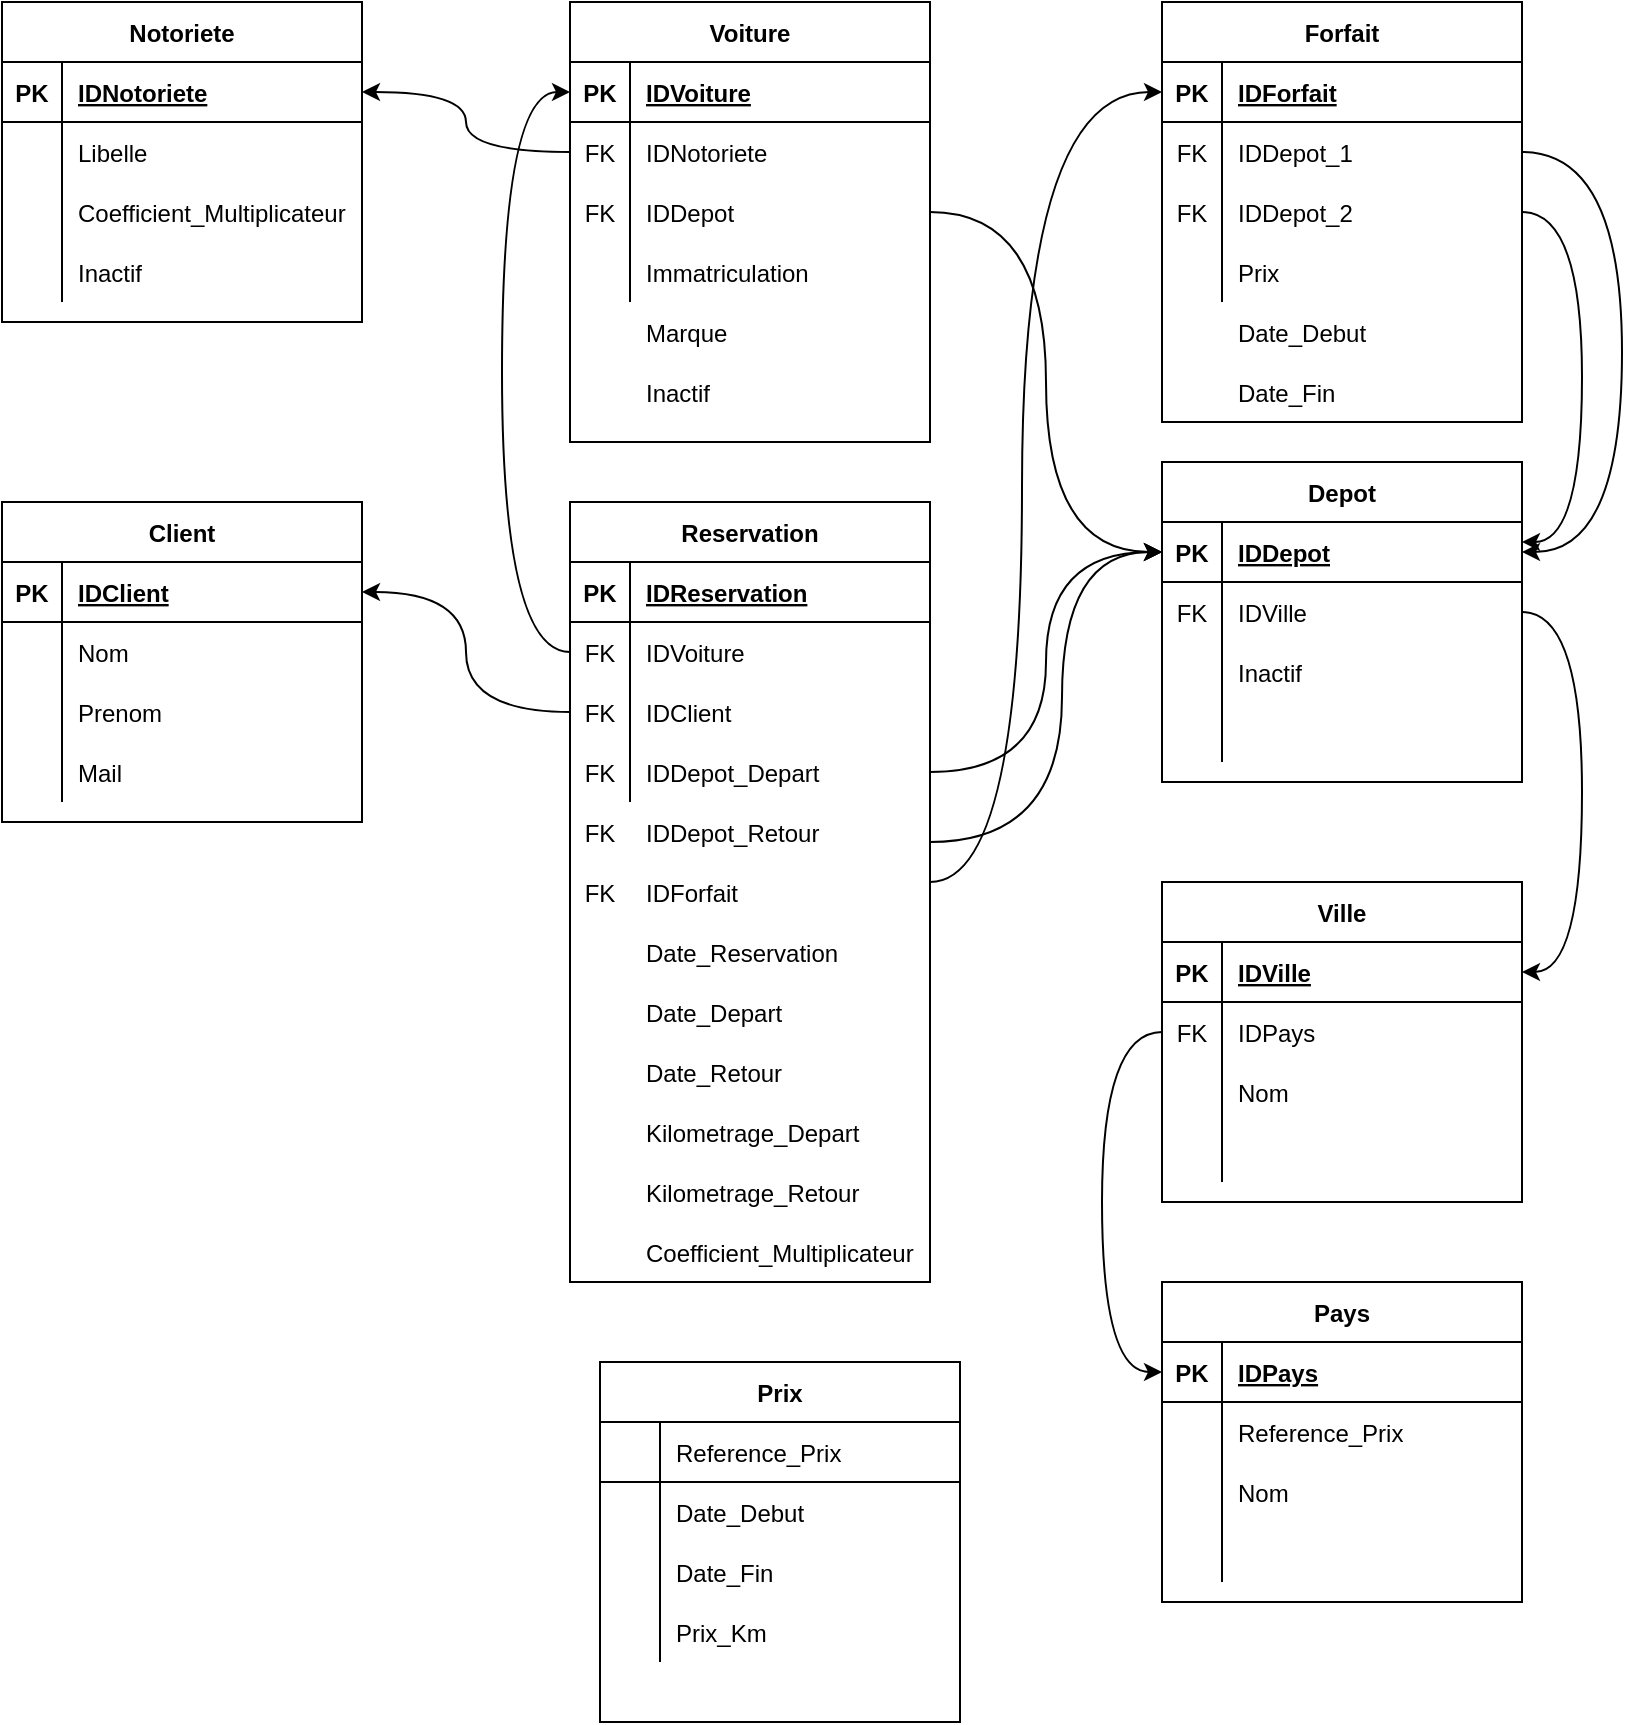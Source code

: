 <mxfile version="14.4.3" type="device"><diagram id="C5RBs43oDa-KdzZeNtuy" name="Page-1"><mxGraphModel dx="954" dy="632" grid="1" gridSize="10" guides="1" tooltips="1" connect="1" arrows="1" fold="1" page="1" pageScale="1" pageWidth="827" pageHeight="1169" math="0" shadow="0"><root><mxCell id="WIyWlLk6GJQsqaUBKTNV-0"/><mxCell id="WIyWlLk6GJQsqaUBKTNV-1" parent="WIyWlLk6GJQsqaUBKTNV-0"/><mxCell id="fyf5GPhrcQFRawaEFToc-0" value="Notoriete" style="shape=table;startSize=30;container=1;collapsible=1;childLayout=tableLayout;fixedRows=1;rowLines=0;fontStyle=1;align=center;resizeLast=1;" parent="WIyWlLk6GJQsqaUBKTNV-1" vertex="1"><mxGeometry x="40" y="80" width="180" height="160" as="geometry"/></mxCell><mxCell id="fyf5GPhrcQFRawaEFToc-1" value="" style="shape=partialRectangle;collapsible=0;dropTarget=0;pointerEvents=0;fillColor=none;top=0;left=0;bottom=1;right=0;points=[[0,0.5],[1,0.5]];portConstraint=eastwest;" parent="fyf5GPhrcQFRawaEFToc-0" vertex="1"><mxGeometry y="30" width="180" height="30" as="geometry"/></mxCell><mxCell id="fyf5GPhrcQFRawaEFToc-2" value="PK" style="shape=partialRectangle;connectable=0;fillColor=none;top=0;left=0;bottom=0;right=0;fontStyle=1;overflow=hidden;" parent="fyf5GPhrcQFRawaEFToc-1" vertex="1"><mxGeometry width="30" height="30" as="geometry"/></mxCell><mxCell id="fyf5GPhrcQFRawaEFToc-3" value="IDNotoriete" style="shape=partialRectangle;connectable=0;fillColor=none;top=0;left=0;bottom=0;right=0;align=left;spacingLeft=6;fontStyle=5;overflow=hidden;" parent="fyf5GPhrcQFRawaEFToc-1" vertex="1"><mxGeometry x="30" width="150" height="30" as="geometry"/></mxCell><mxCell id="fyf5GPhrcQFRawaEFToc-4" value="" style="shape=partialRectangle;collapsible=0;dropTarget=0;pointerEvents=0;fillColor=none;top=0;left=0;bottom=0;right=0;points=[[0,0.5],[1,0.5]];portConstraint=eastwest;" parent="fyf5GPhrcQFRawaEFToc-0" vertex="1"><mxGeometry y="60" width="180" height="30" as="geometry"/></mxCell><mxCell id="fyf5GPhrcQFRawaEFToc-5" value="" style="shape=partialRectangle;connectable=0;fillColor=none;top=0;left=0;bottom=0;right=0;editable=1;overflow=hidden;" parent="fyf5GPhrcQFRawaEFToc-4" vertex="1"><mxGeometry width="30" height="30" as="geometry"/></mxCell><mxCell id="fyf5GPhrcQFRawaEFToc-6" value="Libelle" style="shape=partialRectangle;connectable=0;fillColor=none;top=0;left=0;bottom=0;right=0;align=left;spacingLeft=6;overflow=hidden;" parent="fyf5GPhrcQFRawaEFToc-4" vertex="1"><mxGeometry x="30" width="150" height="30" as="geometry"/></mxCell><mxCell id="fyf5GPhrcQFRawaEFToc-7" value="" style="shape=partialRectangle;collapsible=0;dropTarget=0;pointerEvents=0;fillColor=none;top=0;left=0;bottom=0;right=0;points=[[0,0.5],[1,0.5]];portConstraint=eastwest;" parent="fyf5GPhrcQFRawaEFToc-0" vertex="1"><mxGeometry y="90" width="180" height="30" as="geometry"/></mxCell><mxCell id="fyf5GPhrcQFRawaEFToc-8" value="" style="shape=partialRectangle;connectable=0;fillColor=none;top=0;left=0;bottom=0;right=0;editable=1;overflow=hidden;" parent="fyf5GPhrcQFRawaEFToc-7" vertex="1"><mxGeometry width="30" height="30" as="geometry"/></mxCell><mxCell id="fyf5GPhrcQFRawaEFToc-9" value="Coefficient_Multiplicateur" style="shape=partialRectangle;connectable=0;fillColor=none;top=0;left=0;bottom=0;right=0;align=left;spacingLeft=6;overflow=hidden;" parent="fyf5GPhrcQFRawaEFToc-7" vertex="1"><mxGeometry x="30" width="150" height="30" as="geometry"/></mxCell><mxCell id="fyf5GPhrcQFRawaEFToc-10" value="" style="shape=partialRectangle;collapsible=0;dropTarget=0;pointerEvents=0;fillColor=none;top=0;left=0;bottom=0;right=0;points=[[0,0.5],[1,0.5]];portConstraint=eastwest;" parent="fyf5GPhrcQFRawaEFToc-0" vertex="1"><mxGeometry y="120" width="180" height="30" as="geometry"/></mxCell><mxCell id="fyf5GPhrcQFRawaEFToc-11" value="" style="shape=partialRectangle;connectable=0;fillColor=none;top=0;left=0;bottom=0;right=0;editable=1;overflow=hidden;" parent="fyf5GPhrcQFRawaEFToc-10" vertex="1"><mxGeometry width="30" height="30" as="geometry"/></mxCell><mxCell id="fyf5GPhrcQFRawaEFToc-12" value="Inactif" style="shape=partialRectangle;connectable=0;fillColor=none;top=0;left=0;bottom=0;right=0;align=left;spacingLeft=6;overflow=hidden;" parent="fyf5GPhrcQFRawaEFToc-10" vertex="1"><mxGeometry x="30" width="150" height="30" as="geometry"/></mxCell><mxCell id="fyf5GPhrcQFRawaEFToc-13" value="Voiture" style="shape=table;startSize=30;container=1;collapsible=1;childLayout=tableLayout;fixedRows=1;rowLines=0;fontStyle=1;align=center;resizeLast=1;" parent="WIyWlLk6GJQsqaUBKTNV-1" vertex="1"><mxGeometry x="324" y="80" width="180" height="220" as="geometry"/></mxCell><mxCell id="fyf5GPhrcQFRawaEFToc-14" value="" style="shape=partialRectangle;collapsible=0;dropTarget=0;pointerEvents=0;fillColor=none;top=0;left=0;bottom=1;right=0;points=[[0,0.5],[1,0.5]];portConstraint=eastwest;" parent="fyf5GPhrcQFRawaEFToc-13" vertex="1"><mxGeometry y="30" width="180" height="30" as="geometry"/></mxCell><mxCell id="fyf5GPhrcQFRawaEFToc-15" value="PK" style="shape=partialRectangle;connectable=0;fillColor=none;top=0;left=0;bottom=0;right=0;fontStyle=1;overflow=hidden;" parent="fyf5GPhrcQFRawaEFToc-14" vertex="1"><mxGeometry width="30" height="30" as="geometry"/></mxCell><mxCell id="fyf5GPhrcQFRawaEFToc-16" value="IDVoiture" style="shape=partialRectangle;connectable=0;fillColor=none;top=0;left=0;bottom=0;right=0;align=left;spacingLeft=6;fontStyle=5;overflow=hidden;" parent="fyf5GPhrcQFRawaEFToc-14" vertex="1"><mxGeometry x="30" width="150" height="30" as="geometry"/></mxCell><mxCell id="fyf5GPhrcQFRawaEFToc-17" value="" style="shape=partialRectangle;collapsible=0;dropTarget=0;pointerEvents=0;fillColor=none;top=0;left=0;bottom=0;right=0;points=[[0,0.5],[1,0.5]];portConstraint=eastwest;" parent="fyf5GPhrcQFRawaEFToc-13" vertex="1"><mxGeometry y="60" width="180" height="30" as="geometry"/></mxCell><mxCell id="fyf5GPhrcQFRawaEFToc-18" value="FK" style="shape=partialRectangle;connectable=0;fillColor=none;top=0;left=0;bottom=0;right=0;editable=1;overflow=hidden;" parent="fyf5GPhrcQFRawaEFToc-17" vertex="1"><mxGeometry width="30" height="30" as="geometry"/></mxCell><mxCell id="fyf5GPhrcQFRawaEFToc-19" value="IDNotoriete" style="shape=partialRectangle;connectable=0;fillColor=none;top=0;left=0;bottom=0;right=0;align=left;spacingLeft=6;overflow=hidden;" parent="fyf5GPhrcQFRawaEFToc-17" vertex="1"><mxGeometry x="30" width="150" height="30" as="geometry"/></mxCell><mxCell id="fyf5GPhrcQFRawaEFToc-20" value="" style="shape=partialRectangle;collapsible=0;dropTarget=0;pointerEvents=0;fillColor=none;top=0;left=0;bottom=0;right=0;points=[[0,0.5],[1,0.5]];portConstraint=eastwest;" parent="fyf5GPhrcQFRawaEFToc-13" vertex="1"><mxGeometry y="90" width="180" height="30" as="geometry"/></mxCell><mxCell id="fyf5GPhrcQFRawaEFToc-21" value="FK" style="shape=partialRectangle;connectable=0;fillColor=none;top=0;left=0;bottom=0;right=0;editable=1;overflow=hidden;" parent="fyf5GPhrcQFRawaEFToc-20" vertex="1"><mxGeometry width="30" height="30" as="geometry"/></mxCell><mxCell id="fyf5GPhrcQFRawaEFToc-22" value="IDDepot" style="shape=partialRectangle;connectable=0;fillColor=none;top=0;left=0;bottom=0;right=0;align=left;spacingLeft=6;overflow=hidden;" parent="fyf5GPhrcQFRawaEFToc-20" vertex="1"><mxGeometry x="30" width="150" height="30" as="geometry"/></mxCell><mxCell id="fyf5GPhrcQFRawaEFToc-23" value="" style="shape=partialRectangle;collapsible=0;dropTarget=0;pointerEvents=0;fillColor=none;top=0;left=0;bottom=0;right=0;points=[[0,0.5],[1,0.5]];portConstraint=eastwest;" parent="fyf5GPhrcQFRawaEFToc-13" vertex="1"><mxGeometry y="120" width="180" height="30" as="geometry"/></mxCell><mxCell id="fyf5GPhrcQFRawaEFToc-24" value="" style="shape=partialRectangle;connectable=0;fillColor=none;top=0;left=0;bottom=0;right=0;editable=1;overflow=hidden;" parent="fyf5GPhrcQFRawaEFToc-23" vertex="1"><mxGeometry width="30" height="30" as="geometry"/></mxCell><mxCell id="fyf5GPhrcQFRawaEFToc-25" value="Immatriculation" style="shape=partialRectangle;connectable=0;fillColor=none;top=0;left=0;bottom=0;right=0;align=left;spacingLeft=6;overflow=hidden;" parent="fyf5GPhrcQFRawaEFToc-23" vertex="1"><mxGeometry x="30" width="150" height="30" as="geometry"/></mxCell><mxCell id="fyf5GPhrcQFRawaEFToc-26" style="edgeStyle=orthogonalEdgeStyle;rounded=0;orthogonalLoop=1;jettySize=auto;html=1;exitX=0;exitY=0.5;exitDx=0;exitDy=0;entryX=1;entryY=0.5;entryDx=0;entryDy=0;curved=1;" parent="WIyWlLk6GJQsqaUBKTNV-1" source="fyf5GPhrcQFRawaEFToc-17" target="fyf5GPhrcQFRawaEFToc-1" edge="1"><mxGeometry relative="1" as="geometry"/></mxCell><mxCell id="fyf5GPhrcQFRawaEFToc-27" value="Client" style="shape=table;startSize=30;container=1;collapsible=1;childLayout=tableLayout;fixedRows=1;rowLines=0;fontStyle=1;align=center;resizeLast=1;" parent="WIyWlLk6GJQsqaUBKTNV-1" vertex="1"><mxGeometry x="40" y="330" width="180" height="160" as="geometry"/></mxCell><mxCell id="fyf5GPhrcQFRawaEFToc-28" value="" style="shape=partialRectangle;collapsible=0;dropTarget=0;pointerEvents=0;fillColor=none;top=0;left=0;bottom=1;right=0;points=[[0,0.5],[1,0.5]];portConstraint=eastwest;" parent="fyf5GPhrcQFRawaEFToc-27" vertex="1"><mxGeometry y="30" width="180" height="30" as="geometry"/></mxCell><mxCell id="fyf5GPhrcQFRawaEFToc-29" value="PK" style="shape=partialRectangle;connectable=0;fillColor=none;top=0;left=0;bottom=0;right=0;fontStyle=1;overflow=hidden;" parent="fyf5GPhrcQFRawaEFToc-28" vertex="1"><mxGeometry width="30" height="30" as="geometry"/></mxCell><mxCell id="fyf5GPhrcQFRawaEFToc-30" value="IDClient" style="shape=partialRectangle;connectable=0;fillColor=none;top=0;left=0;bottom=0;right=0;align=left;spacingLeft=6;fontStyle=5;overflow=hidden;" parent="fyf5GPhrcQFRawaEFToc-28" vertex="1"><mxGeometry x="30" width="150" height="30" as="geometry"/></mxCell><mxCell id="fyf5GPhrcQFRawaEFToc-31" value="" style="shape=partialRectangle;collapsible=0;dropTarget=0;pointerEvents=0;fillColor=none;top=0;left=0;bottom=0;right=0;points=[[0,0.5],[1,0.5]];portConstraint=eastwest;" parent="fyf5GPhrcQFRawaEFToc-27" vertex="1"><mxGeometry y="60" width="180" height="30" as="geometry"/></mxCell><mxCell id="fyf5GPhrcQFRawaEFToc-32" value="" style="shape=partialRectangle;connectable=0;fillColor=none;top=0;left=0;bottom=0;right=0;editable=1;overflow=hidden;" parent="fyf5GPhrcQFRawaEFToc-31" vertex="1"><mxGeometry width="30" height="30" as="geometry"/></mxCell><mxCell id="fyf5GPhrcQFRawaEFToc-33" value="Nom" style="shape=partialRectangle;connectable=0;fillColor=none;top=0;left=0;bottom=0;right=0;align=left;spacingLeft=6;overflow=hidden;" parent="fyf5GPhrcQFRawaEFToc-31" vertex="1"><mxGeometry x="30" width="150" height="30" as="geometry"/></mxCell><mxCell id="fyf5GPhrcQFRawaEFToc-34" value="" style="shape=partialRectangle;collapsible=0;dropTarget=0;pointerEvents=0;fillColor=none;top=0;left=0;bottom=0;right=0;points=[[0,0.5],[1,0.5]];portConstraint=eastwest;" parent="fyf5GPhrcQFRawaEFToc-27" vertex="1"><mxGeometry y="90" width="180" height="30" as="geometry"/></mxCell><mxCell id="fyf5GPhrcQFRawaEFToc-35" value="" style="shape=partialRectangle;connectable=0;fillColor=none;top=0;left=0;bottom=0;right=0;editable=1;overflow=hidden;" parent="fyf5GPhrcQFRawaEFToc-34" vertex="1"><mxGeometry width="30" height="30" as="geometry"/></mxCell><mxCell id="fyf5GPhrcQFRawaEFToc-36" value="Prenom" style="shape=partialRectangle;connectable=0;fillColor=none;top=0;left=0;bottom=0;right=0;align=left;spacingLeft=6;overflow=hidden;" parent="fyf5GPhrcQFRawaEFToc-34" vertex="1"><mxGeometry x="30" width="150" height="30" as="geometry"/></mxCell><mxCell id="fyf5GPhrcQFRawaEFToc-37" value="" style="shape=partialRectangle;collapsible=0;dropTarget=0;pointerEvents=0;fillColor=none;top=0;left=0;bottom=0;right=0;points=[[0,0.5],[1,0.5]];portConstraint=eastwest;" parent="fyf5GPhrcQFRawaEFToc-27" vertex="1"><mxGeometry y="120" width="180" height="30" as="geometry"/></mxCell><mxCell id="fyf5GPhrcQFRawaEFToc-38" value="" style="shape=partialRectangle;connectable=0;fillColor=none;top=0;left=0;bottom=0;right=0;editable=1;overflow=hidden;" parent="fyf5GPhrcQFRawaEFToc-37" vertex="1"><mxGeometry width="30" height="30" as="geometry"/></mxCell><mxCell id="fyf5GPhrcQFRawaEFToc-39" value="Mail" style="shape=partialRectangle;connectable=0;fillColor=none;top=0;left=0;bottom=0;right=0;align=left;spacingLeft=6;overflow=hidden;" parent="fyf5GPhrcQFRawaEFToc-37" vertex="1"><mxGeometry x="30" width="150" height="30" as="geometry"/></mxCell><mxCell id="fyf5GPhrcQFRawaEFToc-40" value="Reservation" style="shape=table;startSize=30;container=1;collapsible=1;childLayout=tableLayout;fixedRows=1;rowLines=0;fontStyle=1;align=center;resizeLast=1;" parent="WIyWlLk6GJQsqaUBKTNV-1" vertex="1"><mxGeometry x="324" y="330" width="180" height="390" as="geometry"/></mxCell><mxCell id="fyf5GPhrcQFRawaEFToc-41" value="" style="shape=partialRectangle;collapsible=0;dropTarget=0;pointerEvents=0;fillColor=none;top=0;left=0;bottom=1;right=0;points=[[0,0.5],[1,0.5]];portConstraint=eastwest;" parent="fyf5GPhrcQFRawaEFToc-40" vertex="1"><mxGeometry y="30" width="180" height="30" as="geometry"/></mxCell><mxCell id="fyf5GPhrcQFRawaEFToc-42" value="PK" style="shape=partialRectangle;connectable=0;fillColor=none;top=0;left=0;bottom=0;right=0;fontStyle=1;overflow=hidden;" parent="fyf5GPhrcQFRawaEFToc-41" vertex="1"><mxGeometry width="30" height="30" as="geometry"/></mxCell><mxCell id="fyf5GPhrcQFRawaEFToc-43" value="IDReservation" style="shape=partialRectangle;connectable=0;fillColor=none;top=0;left=0;bottom=0;right=0;align=left;spacingLeft=6;fontStyle=5;overflow=hidden;" parent="fyf5GPhrcQFRawaEFToc-41" vertex="1"><mxGeometry x="30" width="150" height="30" as="geometry"/></mxCell><mxCell id="fyf5GPhrcQFRawaEFToc-44" value="" style="shape=partialRectangle;collapsible=0;dropTarget=0;pointerEvents=0;fillColor=none;top=0;left=0;bottom=0;right=0;points=[[0,0.5],[1,0.5]];portConstraint=eastwest;" parent="fyf5GPhrcQFRawaEFToc-40" vertex="1"><mxGeometry y="60" width="180" height="30" as="geometry"/></mxCell><mxCell id="fyf5GPhrcQFRawaEFToc-45" value="FK" style="shape=partialRectangle;connectable=0;fillColor=none;top=0;left=0;bottom=0;right=0;editable=1;overflow=hidden;" parent="fyf5GPhrcQFRawaEFToc-44" vertex="1"><mxGeometry width="30" height="30" as="geometry"/></mxCell><mxCell id="fyf5GPhrcQFRawaEFToc-46" value="IDVoiture" style="shape=partialRectangle;connectable=0;fillColor=none;top=0;left=0;bottom=0;right=0;align=left;spacingLeft=6;overflow=hidden;" parent="fyf5GPhrcQFRawaEFToc-44" vertex="1"><mxGeometry x="30" width="150" height="30" as="geometry"/></mxCell><mxCell id="fyf5GPhrcQFRawaEFToc-47" value="" style="shape=partialRectangle;collapsible=0;dropTarget=0;pointerEvents=0;fillColor=none;top=0;left=0;bottom=0;right=0;points=[[0,0.5],[1,0.5]];portConstraint=eastwest;" parent="fyf5GPhrcQFRawaEFToc-40" vertex="1"><mxGeometry y="90" width="180" height="30" as="geometry"/></mxCell><mxCell id="fyf5GPhrcQFRawaEFToc-48" value="FK" style="shape=partialRectangle;connectable=0;fillColor=none;top=0;left=0;bottom=0;right=0;editable=1;overflow=hidden;" parent="fyf5GPhrcQFRawaEFToc-47" vertex="1"><mxGeometry width="30" height="30" as="geometry"/></mxCell><mxCell id="fyf5GPhrcQFRawaEFToc-49" value="IDClient" style="shape=partialRectangle;connectable=0;fillColor=none;top=0;left=0;bottom=0;right=0;align=left;spacingLeft=6;overflow=hidden;" parent="fyf5GPhrcQFRawaEFToc-47" vertex="1"><mxGeometry x="30" width="150" height="30" as="geometry"/></mxCell><mxCell id="fyf5GPhrcQFRawaEFToc-50" value="" style="shape=partialRectangle;collapsible=0;dropTarget=0;pointerEvents=0;fillColor=none;top=0;left=0;bottom=0;right=0;points=[[0,0.5],[1,0.5]];portConstraint=eastwest;" parent="fyf5GPhrcQFRawaEFToc-40" vertex="1"><mxGeometry y="120" width="180" height="30" as="geometry"/></mxCell><mxCell id="fyf5GPhrcQFRawaEFToc-51" value="FK" style="shape=partialRectangle;connectable=0;fillColor=none;top=0;left=0;bottom=0;right=0;editable=1;overflow=hidden;" parent="fyf5GPhrcQFRawaEFToc-50" vertex="1"><mxGeometry width="30" height="30" as="geometry"/></mxCell><mxCell id="fyf5GPhrcQFRawaEFToc-52" value="IDDepot_Depart" style="shape=partialRectangle;connectable=0;fillColor=none;top=0;left=0;bottom=0;right=0;align=left;spacingLeft=6;overflow=hidden;" parent="fyf5GPhrcQFRawaEFToc-50" vertex="1"><mxGeometry x="30" width="150" height="30" as="geometry"/></mxCell><mxCell id="fyf5GPhrcQFRawaEFToc-54" value="Depot" style="shape=table;startSize=30;container=1;collapsible=1;childLayout=tableLayout;fixedRows=1;rowLines=0;fontStyle=1;align=center;resizeLast=1;" parent="WIyWlLk6GJQsqaUBKTNV-1" vertex="1"><mxGeometry x="620" y="310" width="180" height="160" as="geometry"/></mxCell><mxCell id="fyf5GPhrcQFRawaEFToc-55" value="" style="shape=partialRectangle;collapsible=0;dropTarget=0;pointerEvents=0;fillColor=none;top=0;left=0;bottom=1;right=0;points=[[0,0.5],[1,0.5]];portConstraint=eastwest;" parent="fyf5GPhrcQFRawaEFToc-54" vertex="1"><mxGeometry y="30" width="180" height="30" as="geometry"/></mxCell><mxCell id="fyf5GPhrcQFRawaEFToc-56" value="PK" style="shape=partialRectangle;connectable=0;fillColor=none;top=0;left=0;bottom=0;right=0;fontStyle=1;overflow=hidden;" parent="fyf5GPhrcQFRawaEFToc-55" vertex="1"><mxGeometry width="30" height="30" as="geometry"/></mxCell><mxCell id="fyf5GPhrcQFRawaEFToc-57" value="IDDepot" style="shape=partialRectangle;connectable=0;fillColor=none;top=0;left=0;bottom=0;right=0;align=left;spacingLeft=6;fontStyle=5;overflow=hidden;" parent="fyf5GPhrcQFRawaEFToc-55" vertex="1"><mxGeometry x="30" width="150" height="30" as="geometry"/></mxCell><mxCell id="fyf5GPhrcQFRawaEFToc-58" value="" style="shape=partialRectangle;collapsible=0;dropTarget=0;pointerEvents=0;fillColor=none;top=0;left=0;bottom=0;right=0;points=[[0,0.5],[1,0.5]];portConstraint=eastwest;" parent="fyf5GPhrcQFRawaEFToc-54" vertex="1"><mxGeometry y="60" width="180" height="30" as="geometry"/></mxCell><mxCell id="fyf5GPhrcQFRawaEFToc-59" value="FK" style="shape=partialRectangle;connectable=0;fillColor=none;top=0;left=0;bottom=0;right=0;editable=1;overflow=hidden;" parent="fyf5GPhrcQFRawaEFToc-58" vertex="1"><mxGeometry width="30" height="30" as="geometry"/></mxCell><mxCell id="fyf5GPhrcQFRawaEFToc-60" value="IDVille" style="shape=partialRectangle;connectable=0;fillColor=none;top=0;left=0;bottom=0;right=0;align=left;spacingLeft=6;overflow=hidden;" parent="fyf5GPhrcQFRawaEFToc-58" vertex="1"><mxGeometry x="30" width="150" height="30" as="geometry"/></mxCell><mxCell id="fyf5GPhrcQFRawaEFToc-61" value="" style="shape=partialRectangle;collapsible=0;dropTarget=0;pointerEvents=0;fillColor=none;top=0;left=0;bottom=0;right=0;points=[[0,0.5],[1,0.5]];portConstraint=eastwest;" parent="fyf5GPhrcQFRawaEFToc-54" vertex="1"><mxGeometry y="90" width="180" height="30" as="geometry"/></mxCell><mxCell id="fyf5GPhrcQFRawaEFToc-62" value="" style="shape=partialRectangle;connectable=0;fillColor=none;top=0;left=0;bottom=0;right=0;editable=1;overflow=hidden;" parent="fyf5GPhrcQFRawaEFToc-61" vertex="1"><mxGeometry width="30" height="30" as="geometry"/></mxCell><mxCell id="fyf5GPhrcQFRawaEFToc-63" value="Inactif" style="shape=partialRectangle;connectable=0;fillColor=none;top=0;left=0;bottom=0;right=0;align=left;spacingLeft=6;overflow=hidden;" parent="fyf5GPhrcQFRawaEFToc-61" vertex="1"><mxGeometry x="30" width="150" height="30" as="geometry"/></mxCell><mxCell id="fyf5GPhrcQFRawaEFToc-64" value="" style="shape=partialRectangle;collapsible=0;dropTarget=0;pointerEvents=0;fillColor=none;top=0;left=0;bottom=0;right=0;points=[[0,0.5],[1,0.5]];portConstraint=eastwest;" parent="fyf5GPhrcQFRawaEFToc-54" vertex="1"><mxGeometry y="120" width="180" height="30" as="geometry"/></mxCell><mxCell id="fyf5GPhrcQFRawaEFToc-65" value="" style="shape=partialRectangle;connectable=0;fillColor=none;top=0;left=0;bottom=0;right=0;editable=1;overflow=hidden;" parent="fyf5GPhrcQFRawaEFToc-64" vertex="1"><mxGeometry width="30" height="30" as="geometry"/></mxCell><mxCell id="fyf5GPhrcQFRawaEFToc-66" value="" style="shape=partialRectangle;connectable=0;fillColor=none;top=0;left=0;bottom=0;right=0;align=left;spacingLeft=6;overflow=hidden;" parent="fyf5GPhrcQFRawaEFToc-64" vertex="1"><mxGeometry x="30" width="150" height="30" as="geometry"/></mxCell><mxCell id="fyf5GPhrcQFRawaEFToc-68" style="edgeStyle=orthogonalEdgeStyle;curved=1;rounded=0;orthogonalLoop=1;jettySize=auto;html=1;exitX=0;exitY=0.5;exitDx=0;exitDy=0;entryX=1;entryY=0.5;entryDx=0;entryDy=0;" parent="WIyWlLk6GJQsqaUBKTNV-1" source="fyf5GPhrcQFRawaEFToc-47" target="fyf5GPhrcQFRawaEFToc-28" edge="1"><mxGeometry relative="1" as="geometry"/></mxCell><mxCell id="fyf5GPhrcQFRawaEFToc-69" value="IDDepot_Retour" style="shape=partialRectangle;connectable=0;fillColor=none;top=0;left=0;bottom=0;right=0;align=left;spacingLeft=6;overflow=hidden;" parent="WIyWlLk6GJQsqaUBKTNV-1" vertex="1"><mxGeometry x="354" y="480" width="150" height="30" as="geometry"/></mxCell><mxCell id="fyf5GPhrcQFRawaEFToc-70" value="IDForfait" style="shape=partialRectangle;connectable=0;top=0;left=0;bottom=0;right=0;align=left;spacingLeft=6;overflow=hidden;fillColor=none;" parent="WIyWlLk6GJQsqaUBKTNV-1" vertex="1"><mxGeometry x="354" y="510" width="150" height="30" as="geometry"/></mxCell><mxCell id="fyf5GPhrcQFRawaEFToc-71" value="Date_Reservation" style="shape=partialRectangle;connectable=0;fillColor=none;top=0;left=0;bottom=0;right=0;align=left;spacingLeft=6;overflow=hidden;" parent="WIyWlLk6GJQsqaUBKTNV-1" vertex="1"><mxGeometry x="354" y="540" width="150" height="30" as="geometry"/></mxCell><mxCell id="fyf5GPhrcQFRawaEFToc-72" value="FK" style="shape=partialRectangle;connectable=0;fillColor=none;top=0;left=0;bottom=0;right=0;editable=1;overflow=hidden;" parent="WIyWlLk6GJQsqaUBKTNV-1" vertex="1"><mxGeometry x="324" y="480" width="30" height="30" as="geometry"/></mxCell><mxCell id="fyf5GPhrcQFRawaEFToc-73" value="Ville" style="shape=table;startSize=30;container=1;collapsible=1;childLayout=tableLayout;fixedRows=1;rowLines=0;fontStyle=1;align=center;resizeLast=1;" parent="WIyWlLk6GJQsqaUBKTNV-1" vertex="1"><mxGeometry x="620" y="520" width="180" height="160" as="geometry"/></mxCell><mxCell id="fyf5GPhrcQFRawaEFToc-74" value="" style="shape=partialRectangle;collapsible=0;dropTarget=0;pointerEvents=0;fillColor=none;top=0;left=0;bottom=1;right=0;points=[[0,0.5],[1,0.5]];portConstraint=eastwest;" parent="fyf5GPhrcQFRawaEFToc-73" vertex="1"><mxGeometry y="30" width="180" height="30" as="geometry"/></mxCell><mxCell id="fyf5GPhrcQFRawaEFToc-75" value="PK" style="shape=partialRectangle;connectable=0;fillColor=none;top=0;left=0;bottom=0;right=0;fontStyle=1;overflow=hidden;" parent="fyf5GPhrcQFRawaEFToc-74" vertex="1"><mxGeometry width="30" height="30" as="geometry"/></mxCell><mxCell id="fyf5GPhrcQFRawaEFToc-76" value="IDVille" style="shape=partialRectangle;connectable=0;fillColor=none;top=0;left=0;bottom=0;right=0;align=left;spacingLeft=6;fontStyle=5;overflow=hidden;" parent="fyf5GPhrcQFRawaEFToc-74" vertex="1"><mxGeometry x="30" width="150" height="30" as="geometry"/></mxCell><mxCell id="fyf5GPhrcQFRawaEFToc-77" value="" style="shape=partialRectangle;collapsible=0;dropTarget=0;pointerEvents=0;fillColor=none;top=0;left=0;bottom=0;right=0;points=[[0,0.5],[1,0.5]];portConstraint=eastwest;" parent="fyf5GPhrcQFRawaEFToc-73" vertex="1"><mxGeometry y="60" width="180" height="30" as="geometry"/></mxCell><mxCell id="fyf5GPhrcQFRawaEFToc-78" value="FK" style="shape=partialRectangle;connectable=0;fillColor=none;top=0;left=0;bottom=0;right=0;editable=1;overflow=hidden;" parent="fyf5GPhrcQFRawaEFToc-77" vertex="1"><mxGeometry width="30" height="30" as="geometry"/></mxCell><mxCell id="fyf5GPhrcQFRawaEFToc-79" value="IDPays" style="shape=partialRectangle;connectable=0;fillColor=none;top=0;left=0;bottom=0;right=0;align=left;spacingLeft=6;overflow=hidden;" parent="fyf5GPhrcQFRawaEFToc-77" vertex="1"><mxGeometry x="30" width="150" height="30" as="geometry"/></mxCell><mxCell id="fyf5GPhrcQFRawaEFToc-80" value="" style="shape=partialRectangle;collapsible=0;dropTarget=0;pointerEvents=0;fillColor=none;top=0;left=0;bottom=0;right=0;points=[[0,0.5],[1,0.5]];portConstraint=eastwest;" parent="fyf5GPhrcQFRawaEFToc-73" vertex="1"><mxGeometry y="90" width="180" height="30" as="geometry"/></mxCell><mxCell id="fyf5GPhrcQFRawaEFToc-81" value="" style="shape=partialRectangle;connectable=0;fillColor=none;top=0;left=0;bottom=0;right=0;editable=1;overflow=hidden;" parent="fyf5GPhrcQFRawaEFToc-80" vertex="1"><mxGeometry width="30" height="30" as="geometry"/></mxCell><mxCell id="fyf5GPhrcQFRawaEFToc-82" value="" style="shape=partialRectangle;connectable=0;fillColor=none;top=0;left=0;bottom=0;right=0;align=left;spacingLeft=6;overflow=hidden;" parent="fyf5GPhrcQFRawaEFToc-80" vertex="1"><mxGeometry x="30" width="150" height="30" as="geometry"/></mxCell><mxCell id="fyf5GPhrcQFRawaEFToc-83" value="" style="shape=partialRectangle;collapsible=0;dropTarget=0;pointerEvents=0;fillColor=none;top=0;left=0;bottom=0;right=0;points=[[0,0.5],[1,0.5]];portConstraint=eastwest;" parent="fyf5GPhrcQFRawaEFToc-73" vertex="1"><mxGeometry y="120" width="180" height="30" as="geometry"/></mxCell><mxCell id="fyf5GPhrcQFRawaEFToc-84" value="" style="shape=partialRectangle;connectable=0;fillColor=none;top=0;left=0;bottom=0;right=0;editable=1;overflow=hidden;" parent="fyf5GPhrcQFRawaEFToc-83" vertex="1"><mxGeometry width="30" height="30" as="geometry"/></mxCell><mxCell id="fyf5GPhrcQFRawaEFToc-85" value="" style="shape=partialRectangle;connectable=0;fillColor=none;top=0;left=0;bottom=0;right=0;align=left;spacingLeft=6;overflow=hidden;" parent="fyf5GPhrcQFRawaEFToc-83" vertex="1"><mxGeometry x="30" width="150" height="30" as="geometry"/></mxCell><mxCell id="fyf5GPhrcQFRawaEFToc-87" value="Pays" style="shape=table;startSize=30;container=1;collapsible=1;childLayout=tableLayout;fixedRows=1;rowLines=0;fontStyle=1;align=center;resizeLast=1;" parent="WIyWlLk6GJQsqaUBKTNV-1" vertex="1"><mxGeometry x="620" y="720" width="180" height="160" as="geometry"/></mxCell><mxCell id="fyf5GPhrcQFRawaEFToc-88" value="" style="shape=partialRectangle;collapsible=0;dropTarget=0;pointerEvents=0;fillColor=none;top=0;left=0;bottom=1;right=0;points=[[0,0.5],[1,0.5]];portConstraint=eastwest;" parent="fyf5GPhrcQFRawaEFToc-87" vertex="1"><mxGeometry y="30" width="180" height="30" as="geometry"/></mxCell><mxCell id="fyf5GPhrcQFRawaEFToc-89" value="PK" style="shape=partialRectangle;connectable=0;fillColor=none;top=0;left=0;bottom=0;right=0;fontStyle=1;overflow=hidden;" parent="fyf5GPhrcQFRawaEFToc-88" vertex="1"><mxGeometry width="30" height="30" as="geometry"/></mxCell><mxCell id="fyf5GPhrcQFRawaEFToc-90" value="IDPays" style="shape=partialRectangle;connectable=0;fillColor=none;top=0;left=0;bottom=0;right=0;align=left;spacingLeft=6;fontStyle=5;overflow=hidden;" parent="fyf5GPhrcQFRawaEFToc-88" vertex="1"><mxGeometry x="30" width="150" height="30" as="geometry"/></mxCell><mxCell id="fyf5GPhrcQFRawaEFToc-91" value="" style="shape=partialRectangle;collapsible=0;dropTarget=0;pointerEvents=0;fillColor=none;top=0;left=0;bottom=0;right=0;points=[[0,0.5],[1,0.5]];portConstraint=eastwest;" parent="fyf5GPhrcQFRawaEFToc-87" vertex="1"><mxGeometry y="60" width="180" height="30" as="geometry"/></mxCell><mxCell id="fyf5GPhrcQFRawaEFToc-92" value="" style="shape=partialRectangle;connectable=0;fillColor=none;top=0;left=0;bottom=0;right=0;editable=1;overflow=hidden;" parent="fyf5GPhrcQFRawaEFToc-91" vertex="1"><mxGeometry width="30" height="30" as="geometry"/></mxCell><mxCell id="fyf5GPhrcQFRawaEFToc-93" value="Reference_Prix" style="shape=partialRectangle;connectable=0;fillColor=none;top=0;left=0;bottom=0;right=0;align=left;spacingLeft=6;overflow=hidden;" parent="fyf5GPhrcQFRawaEFToc-91" vertex="1"><mxGeometry x="30" width="150" height="30" as="geometry"/></mxCell><mxCell id="fyf5GPhrcQFRawaEFToc-94" value="" style="shape=partialRectangle;collapsible=0;dropTarget=0;pointerEvents=0;fillColor=none;top=0;left=0;bottom=0;right=0;points=[[0,0.5],[1,0.5]];portConstraint=eastwest;" parent="fyf5GPhrcQFRawaEFToc-87" vertex="1"><mxGeometry y="90" width="180" height="30" as="geometry"/></mxCell><mxCell id="fyf5GPhrcQFRawaEFToc-95" value="" style="shape=partialRectangle;connectable=0;fillColor=none;top=0;left=0;bottom=0;right=0;editable=1;overflow=hidden;" parent="fyf5GPhrcQFRawaEFToc-94" vertex="1"><mxGeometry width="30" height="30" as="geometry"/></mxCell><mxCell id="fyf5GPhrcQFRawaEFToc-96" value="" style="shape=partialRectangle;connectable=0;fillColor=none;top=0;left=0;bottom=0;right=0;align=left;spacingLeft=6;overflow=hidden;" parent="fyf5GPhrcQFRawaEFToc-94" vertex="1"><mxGeometry x="30" width="150" height="30" as="geometry"/></mxCell><mxCell id="fyf5GPhrcQFRawaEFToc-97" value="" style="shape=partialRectangle;collapsible=0;dropTarget=0;pointerEvents=0;fillColor=none;top=0;left=0;bottom=0;right=0;points=[[0,0.5],[1,0.5]];portConstraint=eastwest;" parent="fyf5GPhrcQFRawaEFToc-87" vertex="1"><mxGeometry y="120" width="180" height="30" as="geometry"/></mxCell><mxCell id="fyf5GPhrcQFRawaEFToc-98" value="" style="shape=partialRectangle;connectable=0;fillColor=none;top=0;left=0;bottom=0;right=0;editable=1;overflow=hidden;" parent="fyf5GPhrcQFRawaEFToc-97" vertex="1"><mxGeometry width="30" height="30" as="geometry"/></mxCell><mxCell id="fyf5GPhrcQFRawaEFToc-99" value="" style="shape=partialRectangle;connectable=0;fillColor=none;top=0;left=0;bottom=0;right=0;align=left;spacingLeft=6;overflow=hidden;" parent="fyf5GPhrcQFRawaEFToc-97" vertex="1"><mxGeometry x="30" width="150" height="30" as="geometry"/></mxCell><mxCell id="fyf5GPhrcQFRawaEFToc-102" value="Prix" style="shape=table;startSize=30;container=1;collapsible=1;childLayout=tableLayout;fixedRows=1;rowLines=0;fontStyle=1;align=center;resizeLast=1;" parent="WIyWlLk6GJQsqaUBKTNV-1" vertex="1"><mxGeometry x="339" y="760" width="180" height="180" as="geometry"/></mxCell><mxCell id="fyf5GPhrcQFRawaEFToc-103" value="" style="shape=partialRectangle;collapsible=0;dropTarget=0;pointerEvents=0;fillColor=none;top=0;left=0;bottom=1;right=0;points=[[0,0.5],[1,0.5]];portConstraint=eastwest;" parent="fyf5GPhrcQFRawaEFToc-102" vertex="1"><mxGeometry y="30" width="180" height="30" as="geometry"/></mxCell><mxCell id="fyf5GPhrcQFRawaEFToc-104" value="" style="shape=partialRectangle;connectable=0;fillColor=none;top=0;left=0;bottom=0;right=0;fontStyle=1;overflow=hidden;" parent="fyf5GPhrcQFRawaEFToc-103" vertex="1"><mxGeometry width="30" height="30" as="geometry"/></mxCell><mxCell id="fyf5GPhrcQFRawaEFToc-105" value="Reference_Prix" style="shape=partialRectangle;connectable=0;fillColor=none;top=0;left=0;bottom=0;right=0;align=left;spacingLeft=6;fontStyle=0;overflow=hidden;" parent="fyf5GPhrcQFRawaEFToc-103" vertex="1"><mxGeometry x="30" width="150" height="30" as="geometry"/></mxCell><mxCell id="fyf5GPhrcQFRawaEFToc-109" value="" style="shape=partialRectangle;collapsible=0;dropTarget=0;pointerEvents=0;fillColor=none;top=0;left=0;bottom=0;right=0;points=[[0,0.5],[1,0.5]];portConstraint=eastwest;" parent="fyf5GPhrcQFRawaEFToc-102" vertex="1"><mxGeometry y="60" width="180" height="30" as="geometry"/></mxCell><mxCell id="fyf5GPhrcQFRawaEFToc-110" value="" style="shape=partialRectangle;connectable=0;fillColor=none;top=0;left=0;bottom=0;right=0;editable=1;overflow=hidden;" parent="fyf5GPhrcQFRawaEFToc-109" vertex="1"><mxGeometry width="30" height="30" as="geometry"/></mxCell><mxCell id="fyf5GPhrcQFRawaEFToc-111" value="Date_Debut" style="shape=partialRectangle;connectable=0;fillColor=none;top=0;left=0;bottom=0;right=0;align=left;spacingLeft=6;overflow=hidden;" parent="fyf5GPhrcQFRawaEFToc-109" vertex="1"><mxGeometry x="30" width="150" height="30" as="geometry"/></mxCell><mxCell id="fyf5GPhrcQFRawaEFToc-112" value="" style="shape=partialRectangle;collapsible=0;dropTarget=0;pointerEvents=0;fillColor=none;top=0;left=0;bottom=0;right=0;points=[[0,0.5],[1,0.5]];portConstraint=eastwest;" parent="fyf5GPhrcQFRawaEFToc-102" vertex="1"><mxGeometry y="90" width="180" height="30" as="geometry"/></mxCell><mxCell id="fyf5GPhrcQFRawaEFToc-113" value="" style="shape=partialRectangle;connectable=0;fillColor=none;top=0;left=0;bottom=0;right=0;editable=1;overflow=hidden;" parent="fyf5GPhrcQFRawaEFToc-112" vertex="1"><mxGeometry width="30" height="30" as="geometry"/></mxCell><mxCell id="fyf5GPhrcQFRawaEFToc-114" value="Date_Fin" style="shape=partialRectangle;connectable=0;fillColor=none;top=0;left=0;bottom=0;right=0;align=left;spacingLeft=6;overflow=hidden;" parent="fyf5GPhrcQFRawaEFToc-112" vertex="1"><mxGeometry x="30" width="150" height="30" as="geometry"/></mxCell><mxCell id="fyf5GPhrcQFRawaEFToc-106" value="" style="shape=partialRectangle;collapsible=0;dropTarget=0;pointerEvents=0;fillColor=none;top=0;left=0;bottom=0;right=0;points=[[0,0.5],[1,0.5]];portConstraint=eastwest;" parent="fyf5GPhrcQFRawaEFToc-102" vertex="1"><mxGeometry y="120" width="180" height="30" as="geometry"/></mxCell><mxCell id="fyf5GPhrcQFRawaEFToc-107" value="" style="shape=partialRectangle;connectable=0;fillColor=none;top=0;left=0;bottom=0;right=0;editable=1;overflow=hidden;" parent="fyf5GPhrcQFRawaEFToc-106" vertex="1"><mxGeometry width="30" height="30" as="geometry"/></mxCell><mxCell id="fyf5GPhrcQFRawaEFToc-108" value="" style="shape=partialRectangle;connectable=0;fillColor=none;top=0;left=0;bottom=0;right=0;align=left;spacingLeft=6;overflow=hidden;" parent="fyf5GPhrcQFRawaEFToc-106" vertex="1"><mxGeometry x="30" width="150" height="30" as="geometry"/></mxCell><mxCell id="MDf5bln4dpipnlR3nsqN-0" value="Marque" style="shape=partialRectangle;connectable=0;fillColor=none;top=0;left=0;bottom=0;right=0;align=left;spacingLeft=6;overflow=hidden;" parent="WIyWlLk6GJQsqaUBKTNV-1" vertex="1"><mxGeometry x="354" y="230" width="150" height="30" as="geometry"/></mxCell><mxCell id="MDf5bln4dpipnlR3nsqN-2" value="Prix_Km" style="shape=partialRectangle;connectable=0;fillColor=none;top=0;left=0;bottom=0;right=0;align=left;spacingLeft=6;overflow=hidden;" parent="WIyWlLk6GJQsqaUBKTNV-1" vertex="1"><mxGeometry x="369" y="880" width="150" height="30" as="geometry"/></mxCell><mxCell id="MDf5bln4dpipnlR3nsqN-3" style="edgeStyle=orthogonalEdgeStyle;curved=1;rounded=0;orthogonalLoop=1;jettySize=auto;html=1;exitX=1;exitY=0.5;exitDx=0;exitDy=0;entryX=0;entryY=0.5;entryDx=0;entryDy=0;" parent="WIyWlLk6GJQsqaUBKTNV-1" source="fyf5GPhrcQFRawaEFToc-20" target="fyf5GPhrcQFRawaEFToc-55" edge="1"><mxGeometry relative="1" as="geometry"/></mxCell><mxCell id="MDf5bln4dpipnlR3nsqN-4" value="Forfait" style="shape=table;startSize=30;container=1;collapsible=1;childLayout=tableLayout;fixedRows=1;rowLines=0;fontStyle=1;align=center;resizeLast=1;" parent="WIyWlLk6GJQsqaUBKTNV-1" vertex="1"><mxGeometry x="620" y="80" width="180" height="210" as="geometry"/></mxCell><mxCell id="MDf5bln4dpipnlR3nsqN-5" value="" style="shape=partialRectangle;collapsible=0;dropTarget=0;pointerEvents=0;fillColor=none;top=0;left=0;bottom=1;right=0;points=[[0,0.5],[1,0.5]];portConstraint=eastwest;" parent="MDf5bln4dpipnlR3nsqN-4" vertex="1"><mxGeometry y="30" width="180" height="30" as="geometry"/></mxCell><mxCell id="MDf5bln4dpipnlR3nsqN-6" value="PK" style="shape=partialRectangle;connectable=0;fillColor=none;top=0;left=0;bottom=0;right=0;fontStyle=1;overflow=hidden;" parent="MDf5bln4dpipnlR3nsqN-5" vertex="1"><mxGeometry width="30" height="30" as="geometry"/></mxCell><mxCell id="MDf5bln4dpipnlR3nsqN-7" value="IDForfait" style="shape=partialRectangle;connectable=0;fillColor=none;top=0;left=0;bottom=0;right=0;align=left;spacingLeft=6;fontStyle=5;overflow=hidden;" parent="MDf5bln4dpipnlR3nsqN-5" vertex="1"><mxGeometry x="30" width="150" height="30" as="geometry"/></mxCell><mxCell id="MDf5bln4dpipnlR3nsqN-8" value="" style="shape=partialRectangle;collapsible=0;dropTarget=0;pointerEvents=0;fillColor=none;top=0;left=0;bottom=0;right=0;points=[[0,0.5],[1,0.5]];portConstraint=eastwest;" parent="MDf5bln4dpipnlR3nsqN-4" vertex="1"><mxGeometry y="60" width="180" height="30" as="geometry"/></mxCell><mxCell id="MDf5bln4dpipnlR3nsqN-9" value="FK" style="shape=partialRectangle;connectable=0;fillColor=none;top=0;left=0;bottom=0;right=0;editable=1;overflow=hidden;" parent="MDf5bln4dpipnlR3nsqN-8" vertex="1"><mxGeometry width="30" height="30" as="geometry"/></mxCell><mxCell id="MDf5bln4dpipnlR3nsqN-10" value="IDDepot_1" style="shape=partialRectangle;connectable=0;fillColor=none;top=0;left=0;bottom=0;right=0;align=left;spacingLeft=6;overflow=hidden;" parent="MDf5bln4dpipnlR3nsqN-8" vertex="1"><mxGeometry x="30" width="150" height="30" as="geometry"/></mxCell><mxCell id="MDf5bln4dpipnlR3nsqN-11" value="" style="shape=partialRectangle;collapsible=0;dropTarget=0;pointerEvents=0;fillColor=none;top=0;left=0;bottom=0;right=0;points=[[0,0.5],[1,0.5]];portConstraint=eastwest;" parent="MDf5bln4dpipnlR3nsqN-4" vertex="1"><mxGeometry y="90" width="180" height="30" as="geometry"/></mxCell><mxCell id="MDf5bln4dpipnlR3nsqN-12" value="FK" style="shape=partialRectangle;connectable=0;fillColor=none;top=0;left=0;bottom=0;right=0;editable=1;overflow=hidden;" parent="MDf5bln4dpipnlR3nsqN-11" vertex="1"><mxGeometry width="30" height="30" as="geometry"/></mxCell><mxCell id="MDf5bln4dpipnlR3nsqN-13" value="IDDepot_2" style="shape=partialRectangle;connectable=0;fillColor=none;top=0;left=0;bottom=0;right=0;align=left;spacingLeft=6;overflow=hidden;" parent="MDf5bln4dpipnlR3nsqN-11" vertex="1"><mxGeometry x="30" width="150" height="30" as="geometry"/></mxCell><mxCell id="MDf5bln4dpipnlR3nsqN-14" value="" style="shape=partialRectangle;collapsible=0;dropTarget=0;pointerEvents=0;fillColor=none;top=0;left=0;bottom=0;right=0;points=[[0,0.5],[1,0.5]];portConstraint=eastwest;" parent="MDf5bln4dpipnlR3nsqN-4" vertex="1"><mxGeometry y="120" width="180" height="30" as="geometry"/></mxCell><mxCell id="MDf5bln4dpipnlR3nsqN-15" value="" style="shape=partialRectangle;connectable=0;fillColor=none;top=0;left=0;bottom=0;right=0;editable=1;overflow=hidden;" parent="MDf5bln4dpipnlR3nsqN-14" vertex="1"><mxGeometry width="30" height="30" as="geometry"/></mxCell><mxCell id="MDf5bln4dpipnlR3nsqN-16" value="Prix" style="shape=partialRectangle;connectable=0;fillColor=none;top=0;left=0;bottom=0;right=0;align=left;spacingLeft=6;overflow=hidden;" parent="MDf5bln4dpipnlR3nsqN-14" vertex="1"><mxGeometry x="30" width="150" height="30" as="geometry"/></mxCell><mxCell id="MDf5bln4dpipnlR3nsqN-17" value="FK" style="shape=partialRectangle;connectable=0;top=0;left=0;bottom=0;right=0;editable=1;overflow=hidden;strokeColor=#b85450;fillColor=none;" parent="WIyWlLk6GJQsqaUBKTNV-1" vertex="1"><mxGeometry x="324" y="510" width="30" height="30" as="geometry"/></mxCell><mxCell id="MDf5bln4dpipnlR3nsqN-19" style="edgeStyle=orthogonalEdgeStyle;curved=1;rounded=0;orthogonalLoop=1;jettySize=auto;html=1;exitX=1;exitY=0.5;exitDx=0;exitDy=0;entryX=1;entryY=0.5;entryDx=0;entryDy=0;" parent="WIyWlLk6GJQsqaUBKTNV-1" source="MDf5bln4dpipnlR3nsqN-8" target="fyf5GPhrcQFRawaEFToc-55" edge="1"><mxGeometry relative="1" as="geometry"><Array as="points"><mxPoint x="850" y="155"/><mxPoint x="850" y="355"/></Array></mxGeometry></mxCell><mxCell id="MDf5bln4dpipnlR3nsqN-20" style="edgeStyle=orthogonalEdgeStyle;curved=1;rounded=0;orthogonalLoop=1;jettySize=auto;html=1;exitX=1;exitY=0.5;exitDx=0;exitDy=0;entryX=1;entryY=0.25;entryDx=0;entryDy=0;" parent="WIyWlLk6GJQsqaUBKTNV-1" source="MDf5bln4dpipnlR3nsqN-11" target="fyf5GPhrcQFRawaEFToc-54" edge="1"><mxGeometry relative="1" as="geometry"><Array as="points"><mxPoint x="830" y="185"/><mxPoint x="830" y="350"/></Array></mxGeometry></mxCell><mxCell id="MDf5bln4dpipnlR3nsqN-21" style="edgeStyle=orthogonalEdgeStyle;curved=1;rounded=0;orthogonalLoop=1;jettySize=auto;html=1;exitX=1;exitY=0.5;exitDx=0;exitDy=0;entryX=1;entryY=0.5;entryDx=0;entryDy=0;" parent="WIyWlLk6GJQsqaUBKTNV-1" source="fyf5GPhrcQFRawaEFToc-58" target="fyf5GPhrcQFRawaEFToc-74" edge="1"><mxGeometry relative="1" as="geometry"><Array as="points"><mxPoint x="830" y="385"/><mxPoint x="830" y="565"/></Array></mxGeometry></mxCell><mxCell id="MDf5bln4dpipnlR3nsqN-35" style="edgeStyle=orthogonalEdgeStyle;curved=1;rounded=0;orthogonalLoop=1;jettySize=auto;html=1;exitX=0;exitY=0.5;exitDx=0;exitDy=0;entryX=0;entryY=0.5;entryDx=0;entryDy=0;" parent="WIyWlLk6GJQsqaUBKTNV-1" source="fyf5GPhrcQFRawaEFToc-77" target="fyf5GPhrcQFRawaEFToc-88" edge="1"><mxGeometry relative="1" as="geometry"><Array as="points"><mxPoint x="590" y="595"/><mxPoint x="590" y="765"/></Array></mxGeometry></mxCell><mxCell id="MDf5bln4dpipnlR3nsqN-36" style="edgeStyle=orthogonalEdgeStyle;curved=1;rounded=0;orthogonalLoop=1;jettySize=auto;html=1;exitX=1;exitY=0.5;exitDx=0;exitDy=0;entryX=0;entryY=0.5;entryDx=0;entryDy=0;" parent="WIyWlLk6GJQsqaUBKTNV-1" source="fyf5GPhrcQFRawaEFToc-50" target="fyf5GPhrcQFRawaEFToc-55" edge="1"><mxGeometry relative="1" as="geometry"/></mxCell><mxCell id="MDf5bln4dpipnlR3nsqN-37" style="edgeStyle=orthogonalEdgeStyle;curved=1;rounded=0;orthogonalLoop=1;jettySize=auto;html=1;entryX=0;entryY=0.5;entryDx=0;entryDy=0;" parent="WIyWlLk6GJQsqaUBKTNV-1" target="fyf5GPhrcQFRawaEFToc-55" edge="1"><mxGeometry relative="1" as="geometry"><mxPoint x="504" y="500" as="sourcePoint"/><Array as="points"><mxPoint x="570" y="500"/><mxPoint x="570" y="355"/></Array></mxGeometry></mxCell><mxCell id="MDf5bln4dpipnlR3nsqN-38" style="edgeStyle=orthogonalEdgeStyle;curved=1;rounded=0;orthogonalLoop=1;jettySize=auto;html=1;exitX=0;exitY=0.5;exitDx=0;exitDy=0;entryX=0;entryY=0.5;entryDx=0;entryDy=0;" parent="WIyWlLk6GJQsqaUBKTNV-1" source="fyf5GPhrcQFRawaEFToc-44" target="fyf5GPhrcQFRawaEFToc-14" edge="1"><mxGeometry relative="1" as="geometry"><Array as="points"><mxPoint x="290" y="405"/><mxPoint x="290" y="125"/></Array></mxGeometry></mxCell><mxCell id="MDf5bln4dpipnlR3nsqN-40" style="edgeStyle=orthogonalEdgeStyle;curved=1;rounded=0;orthogonalLoop=1;jettySize=auto;html=1;entryX=0;entryY=0.5;entryDx=0;entryDy=0;fillColor=#f8cecc;" parent="WIyWlLk6GJQsqaUBKTNV-1" target="MDf5bln4dpipnlR3nsqN-5" edge="1"><mxGeometry relative="1" as="geometry"><mxPoint x="504" y="520" as="sourcePoint"/><Array as="points"><mxPoint x="550" y="520"/><mxPoint x="550" y="125"/></Array></mxGeometry></mxCell><mxCell id="nXM4ick5oqmbjcPytimL-0" value="Date_Debut" style="shape=partialRectangle;connectable=0;fillColor=none;top=0;left=0;bottom=0;right=0;align=left;spacingLeft=6;overflow=hidden;" parent="WIyWlLk6GJQsqaUBKTNV-1" vertex="1"><mxGeometry x="650" y="230" width="150" height="30" as="geometry"/></mxCell><mxCell id="nXM4ick5oqmbjcPytimL-1" value="Date_Fin" style="shape=partialRectangle;connectable=0;fillColor=none;top=0;left=0;bottom=0;right=0;align=left;spacingLeft=6;overflow=hidden;" parent="WIyWlLk6GJQsqaUBKTNV-1" vertex="1"><mxGeometry x="650" y="260" width="150" height="30" as="geometry"/></mxCell><mxCell id="J4oey2hJXEYuA-RCEwas-0" value="Date_Depart" style="shape=partialRectangle;connectable=0;fillColor=none;top=0;left=0;bottom=0;right=0;align=left;spacingLeft=6;overflow=hidden;" parent="WIyWlLk6GJQsqaUBKTNV-1" vertex="1"><mxGeometry x="354" y="570" width="150" height="30" as="geometry"/></mxCell><mxCell id="J4oey2hJXEYuA-RCEwas-1" value="Date_Retour" style="shape=partialRectangle;connectable=0;fillColor=none;top=0;left=0;bottom=0;right=0;align=left;spacingLeft=6;overflow=hidden;" parent="WIyWlLk6GJQsqaUBKTNV-1" vertex="1"><mxGeometry x="354" y="600" width="150" height="30" as="geometry"/></mxCell><mxCell id="J4oey2hJXEYuA-RCEwas-2" value="Nom" style="shape=partialRectangle;connectable=0;fillColor=none;top=0;left=0;bottom=0;right=0;align=left;spacingLeft=6;overflow=hidden;" parent="WIyWlLk6GJQsqaUBKTNV-1" vertex="1"><mxGeometry x="650" y="610" width="150" height="30" as="geometry"/></mxCell><mxCell id="J4oey2hJXEYuA-RCEwas-3" value="Nom" style="shape=partialRectangle;connectable=0;fillColor=none;top=0;left=0;bottom=0;right=0;align=left;spacingLeft=6;overflow=hidden;" parent="WIyWlLk6GJQsqaUBKTNV-1" vertex="1"><mxGeometry x="650" y="810" width="150" height="30" as="geometry"/></mxCell><mxCell id="ARaJqRYIy3Kv3fkxciNj-0" value="Inactif" style="shape=partialRectangle;connectable=0;fillColor=none;top=0;left=0;bottom=0;right=0;align=left;spacingLeft=6;overflow=hidden;" parent="WIyWlLk6GJQsqaUBKTNV-1" vertex="1"><mxGeometry x="354" y="260" width="150" height="30" as="geometry"/></mxCell><mxCell id="ZMtNKcsohUYgIaJM7ym4-0" value="Kilometrage_Depart" style="shape=partialRectangle;connectable=0;fillColor=none;top=0;left=0;bottom=0;right=0;align=left;spacingLeft=6;overflow=hidden;" parent="WIyWlLk6GJQsqaUBKTNV-1" vertex="1"><mxGeometry x="354" y="630" width="150" height="30" as="geometry"/></mxCell><mxCell id="ZMtNKcsohUYgIaJM7ym4-1" value="Kilometrage_Retour" style="shape=partialRectangle;connectable=0;fillColor=none;top=0;left=0;bottom=0;right=0;align=left;spacingLeft=6;overflow=hidden;" parent="WIyWlLk6GJQsqaUBKTNV-1" vertex="1"><mxGeometry x="354" y="660" width="150" height="30" as="geometry"/></mxCell><mxCell id="25j7dW6aB9yD6KSEA7t9-0" value="Coefficient_Multiplicateur" style="shape=partialRectangle;connectable=0;fillColor=none;top=0;left=0;bottom=0;right=0;align=left;spacingLeft=6;overflow=hidden;" parent="WIyWlLk6GJQsqaUBKTNV-1" vertex="1"><mxGeometry x="354" y="690" width="150" height="30" as="geometry"/></mxCell></root></mxGraphModel></diagram></mxfile>
